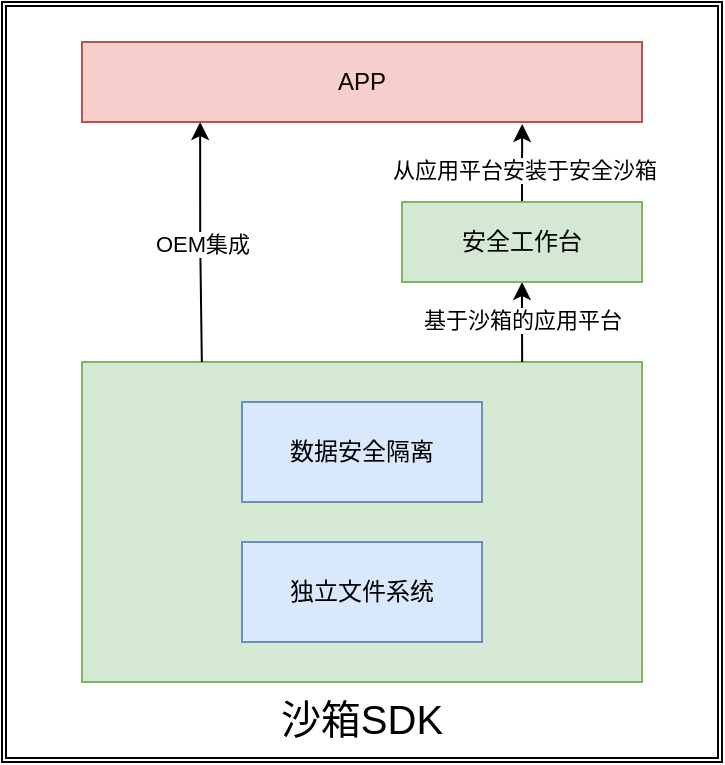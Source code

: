 <mxfile version="14.8.0" type="github">
  <diagram id="WNZOQcG9XWp3c4rnJBFp" name="Page-1">
    <mxGraphModel dx="946" dy="481" grid="1" gridSize="10" guides="1" tooltips="1" connect="1" arrows="1" fold="1" page="1" pageScale="1" pageWidth="827" pageHeight="1169" math="0" shadow="0">
      <root>
        <mxCell id="0" />
        <mxCell id="1" parent="0" />
        <mxCell id="zpw3em-p5FYre-x9PmGA-19" value="" style="shape=ext;double=1;rounded=0;whiteSpace=wrap;html=1;" vertex="1" parent="1">
          <mxGeometry x="240" y="180" width="360" height="380" as="geometry" />
        </mxCell>
        <mxCell id="zpw3em-p5FYre-x9PmGA-1" value="&lt;font style=&quot;font-size: 20px&quot;&gt;沙箱SDK&lt;/font&gt;" style="rounded=0;whiteSpace=wrap;html=1;fillColor=#d5e8d4;strokeColor=#82b366;labelPosition=center;verticalLabelPosition=bottom;align=center;verticalAlign=top;" vertex="1" parent="1">
          <mxGeometry x="280" y="360" width="280" height="160" as="geometry" />
        </mxCell>
        <mxCell id="zpw3em-p5FYre-x9PmGA-2" value="独立文件系统" style="rounded=0;whiteSpace=wrap;html=1;fillColor=#dae8fc;strokeColor=#6c8ebf;" vertex="1" parent="1">
          <mxGeometry x="360" y="450" width="120" height="50" as="geometry" />
        </mxCell>
        <mxCell id="zpw3em-p5FYre-x9PmGA-7" style="edgeStyle=orthogonalEdgeStyle;rounded=0;orthogonalLoop=1;jettySize=auto;html=1;entryX=0.214;entryY=0;entryDx=0;entryDy=0;entryPerimeter=0;startArrow=classic;startFill=1;endArrow=none;endFill=0;exitX=0.211;exitY=1;exitDx=0;exitDy=0;exitPerimeter=0;" edge="1" parent="1" source="zpw3em-p5FYre-x9PmGA-3" target="zpw3em-p5FYre-x9PmGA-1">
          <mxGeometry relative="1" as="geometry" />
        </mxCell>
        <mxCell id="zpw3em-p5FYre-x9PmGA-10" value="OEM集成" style="edgeLabel;html=1;align=center;verticalAlign=middle;resizable=0;points=[];" vertex="1" connectable="0" parent="zpw3em-p5FYre-x9PmGA-7">
          <mxGeometry x="0.001" y="-1" relative="1" as="geometry">
            <mxPoint as="offset" />
          </mxGeometry>
        </mxCell>
        <mxCell id="zpw3em-p5FYre-x9PmGA-17" style="edgeStyle=orthogonalEdgeStyle;rounded=0;orthogonalLoop=1;jettySize=auto;html=1;entryX=0.5;entryY=0;entryDx=0;entryDy=0;startArrow=classic;startFill=1;endArrow=none;endFill=0;exitX=0.786;exitY=1.025;exitDx=0;exitDy=0;exitPerimeter=0;" edge="1" parent="1" source="zpw3em-p5FYre-x9PmGA-3" target="zpw3em-p5FYre-x9PmGA-4">
          <mxGeometry relative="1" as="geometry" />
        </mxCell>
        <mxCell id="zpw3em-p5FYre-x9PmGA-18" value="从应用平台安装于安全沙箱" style="edgeLabel;html=1;align=center;verticalAlign=middle;resizable=0;points=[];" vertex="1" connectable="0" parent="zpw3em-p5FYre-x9PmGA-17">
          <mxGeometry x="0.179" y="1" relative="1" as="geometry">
            <mxPoint as="offset" />
          </mxGeometry>
        </mxCell>
        <mxCell id="zpw3em-p5FYre-x9PmGA-3" value="APP" style="rounded=0;whiteSpace=wrap;html=1;fillColor=#f8cecc;strokeColor=#b85450;" vertex="1" parent="1">
          <mxGeometry x="280" y="200" width="280" height="40" as="geometry" />
        </mxCell>
        <mxCell id="zpw3em-p5FYre-x9PmGA-11" style="edgeStyle=orthogonalEdgeStyle;rounded=0;orthogonalLoop=1;jettySize=auto;html=1;entryX=0.786;entryY=0;entryDx=0;entryDy=0;entryPerimeter=0;startArrow=classic;startFill=1;endArrow=none;endFill=0;" edge="1" parent="1" source="zpw3em-p5FYre-x9PmGA-4" target="zpw3em-p5FYre-x9PmGA-1">
          <mxGeometry relative="1" as="geometry" />
        </mxCell>
        <mxCell id="zpw3em-p5FYre-x9PmGA-12" value="基于沙箱的应用平台" style="edgeLabel;html=1;align=center;verticalAlign=middle;resizable=0;points=[];" vertex="1" connectable="0" parent="zpw3em-p5FYre-x9PmGA-11">
          <mxGeometry x="-0.076" relative="1" as="geometry">
            <mxPoint as="offset" />
          </mxGeometry>
        </mxCell>
        <mxCell id="zpw3em-p5FYre-x9PmGA-4" value="安全工作台" style="rounded=0;whiteSpace=wrap;html=1;fillColor=#d5e8d4;strokeColor=#82b366;" vertex="1" parent="1">
          <mxGeometry x="440" y="280" width="120" height="40" as="geometry" />
        </mxCell>
        <mxCell id="zpw3em-p5FYre-x9PmGA-5" value="数据安全隔离" style="rounded=0;whiteSpace=wrap;html=1;fillColor=#dae8fc;strokeColor=#6c8ebf;" vertex="1" parent="1">
          <mxGeometry x="360" y="380" width="120" height="50" as="geometry" />
        </mxCell>
      </root>
    </mxGraphModel>
  </diagram>
</mxfile>
